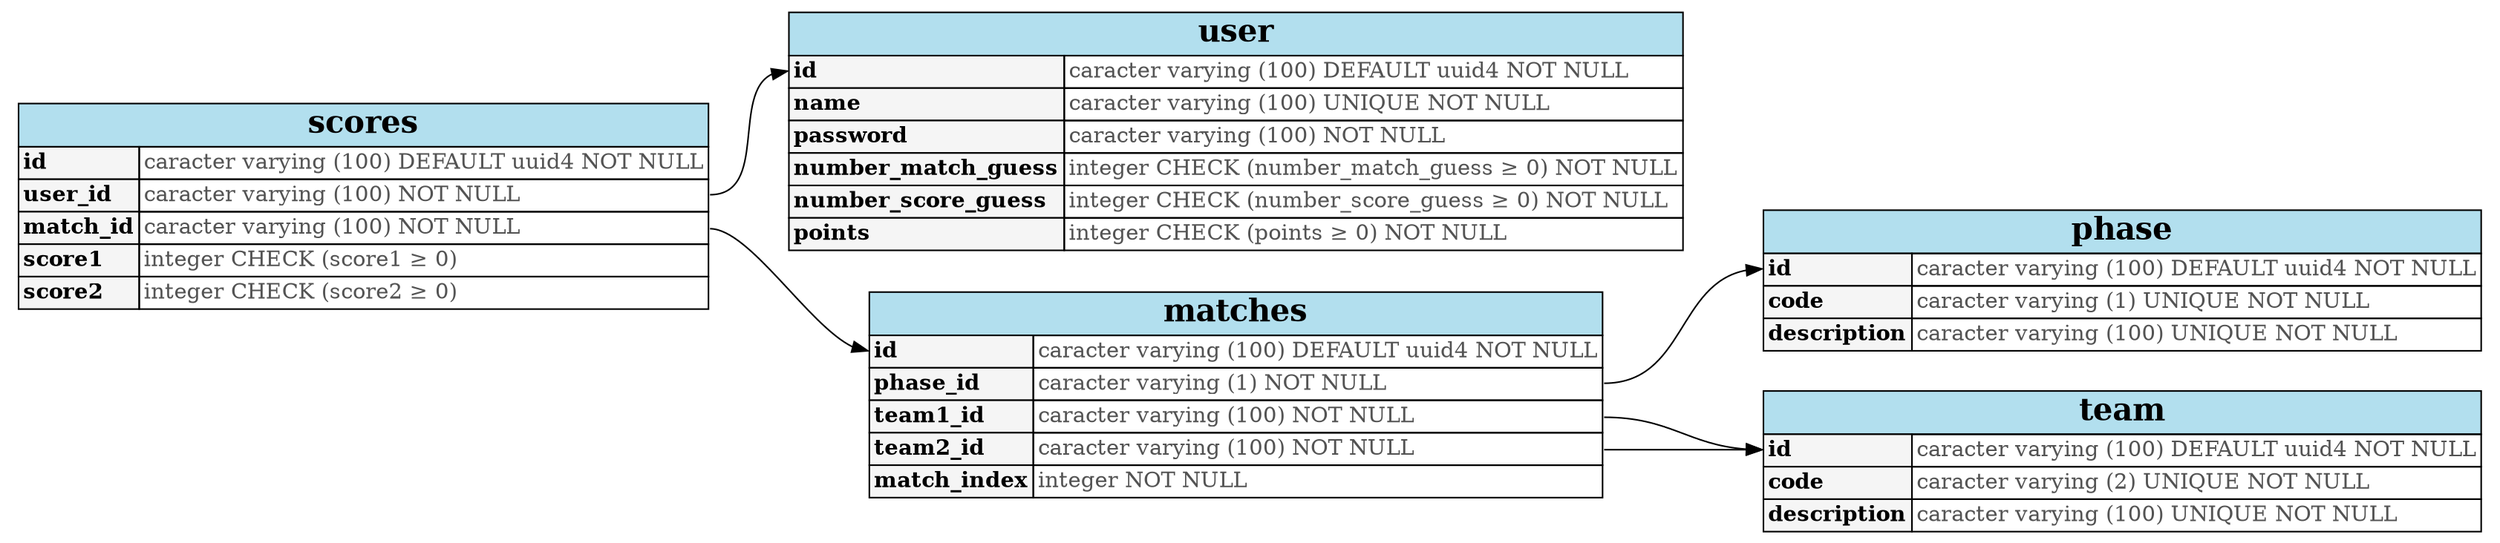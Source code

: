 digraph G {
    graph[rankdir="LR"];

    user[
    shape=none
    label=<
      <table border="0" cellspacing="0" cellborder="1">
        <tr><td bgcolor="lightblue2" colspan="2"><font face="Times-bold" point-size="20">user</font></td></tr>
        <tr><td bgcolor="grey96" align="left" port="id_left"><font face="Times-bold">id</font></td><td align="left"><font color="#535353">caracter varying (100) DEFAULT uuid4 NOT NULL</font></td></tr>
        <tr><td bgcolor="grey96" align="left"><font face="Times-bold">name</font></td><td align="left"><font color="#535353">caracter varying (100) UNIQUE NOT NULL</font></td></tr>
        <tr><td bgcolor="grey96" align="left"><font face="Times-bold">password</font></td><td align="left"><font color="#535353">caracter varying (100) NOT NULL</font></td></tr>
        <tr><td bgcolor="grey96" align="left"><font face="Times-bold">number_match_guess</font></td><td align="left"><font color="#535353">integer CHECK (number_match_guess &ge; 0) NOT NULL</font></td></tr>
        <tr><td bgcolor="grey96" align="left"><font face="Times-bold">number_score_guess</font></td><td align="left"><font color="#535353">integer CHECK (number_score_guess &ge; 0) NOT NULL</font></td></tr>
        <tr><td bgcolor="grey96" align="left"><font face="Times-bold">points</font></td><td align="left"><font color="#535353">integer CHECK (points &ge; 0) NOT NULL</font></td></tr>
      </table>
    >];

    matches[
    shape=none
    label=<
      <table border="0" cellspacing="0" cellborder="1">
        <tr><td bgcolor="lightblue2" colspan="2"><font face="Times-bold" point-size="20">matches</font></td></tr>
        <tr><td bgcolor="grey96" align="left" port="id"><font face="Times-bold">id</font></td><td align="left" port="id_right"><font color="#535353">caracter varying (100) DEFAULT uuid4 NOT NULL</font></td></tr>
        <tr><td bgcolor="grey96" align="left" port="phase_id"><font face="Times-bold">phase_id</font></td><td align="left" port="phase_id_right"><font color="#535353">caracter varying (1) NOT NULL</font></td></tr>
        <tr><td bgcolor="grey96" align="left" port="team1_id"><font face="Times-bold">team1_id</font></td><td align="left" port="team1_id_right"><font color="#535353">caracter varying (100) NOT NULL</font></td></tr>
        <tr><td bgcolor="grey96" align="left" port="team2_id"><font face="Times-bold">team2_id</font></td><td align="left" port="team2_id_right"><font color="#535353">caracter varying (100) NOT NULL</font></td></tr>
        <tr><td bgcolor="grey96" align="left" port="match_index"><font face="Times-bold">match_index</font></td><td align="left" port="match_index_right"><font color="#535353">integer NOT NULL</font></td></tr>
      </table>
    >];

    scores[
    shape=none
    label=<
      <table border="0" cellspacing="0" cellborder="1">
        <tr><td bgcolor="lightblue2" colspan="2"><font face="Times-bold" point-size="20">scores</font></td></tr>
        <tr><td bgcolor="grey96" align="left" port="id"><font face="Times-bold">id</font></td><td align="left" port="id_right"><font color="#535353">caracter varying (100) DEFAULT uuid4 NOT NULL</font></td></tr>
        <tr><td bgcolor="grey96" align="left" port="user_id"><font face="Times-bold">user_id</font></td><td align="left" port="user_id_right"><font color="#535353">caracter varying (100) NOT NULL</font></td></tr>
        <tr><td bgcolor="grey96" align="left" port="match_id"><font face="Times-bold">match_id</font></td><td align="left" port="match_id_right"><font color="#535353">caracter varying (100) NOT NULL</font></td></tr>
        <tr><td bgcolor="grey96" align="left" port="score1"><font face="Times-bold">score1</font></td><td align="left" port="score1_right"><font color="#535353">integer CHECK (score1 &ge; 0)</font></td></tr>
        <tr><td bgcolor="grey96" align="left" port="score2"><font face="Times-bold">score2</font></td><td align="left" port="score2_right"><font color="#535353">integer CHECK (score2 &ge; 0)</font></td></tr>
      </table>
    >];

    team[
      shape=none
      label=<
        <table border="0" cellspacing="0" cellborder="1">
          <tr><td bgcolor="lightblue2" colspan="2"><font face="Times-bold" point-size="20">team</font></td></tr>
          <tr><td bgcolor="grey96" align="left" port="id"><font face="Times-bold">id</font></td><td align="left" port="id_right"><font color="#535353">caracter varying (100) DEFAULT uuid4 NOT NULL</font></td></tr>
          <tr><td bgcolor="grey96" align="left" port="code_id"><font face="Times-bold">code</font></td><td align="left" port="user_id_right"><font color="#535353">caracter varying (2) UNIQUE NOT NULL</font></td></tr>
          <tr><td bgcolor="grey96" align="left" port="description_id"><font face="Times-bold">description</font></td><td align="left" port="user_id_right"><font color="#535353">caracter varying (100) UNIQUE NOT NULL</font></td></tr>
        </table>
      >
    ];

    phase[
      shape=none
      label=<
        <table border="0" cellspacing="0" cellborder="1">
          <tr><td bgcolor="lightblue2" colspan="2"><font face="Times-bold" point-size="20">phase</font></td></tr>
          <tr><td bgcolor="grey96" align="left" port="id"><font face="Times-bold">id</font></td><td align="left" port="id_right"><font color="#535353">caracter varying (100) DEFAULT uuid4 NOT NULL</font></td></tr>
          <tr><td bgcolor="grey96" align="left" port="group_id"><font face="Times-bold">code</font></td><td align="left" port="group_id_right"><font color="#535353">caracter varying (1) UNIQUE NOT NULL</font></td></tr>
          <tr><td bgcolor="grey96" align="left" port="group_id"><font face="Times-bold">description</font></td><td align="left" port="group_id_right"><font color="#535353">caracter varying (100) UNIQUE NOT NULL</font></td></tr>
        </table>
      >
    ];

    "scores":user_id_right -> "user":id_left
    "scores":match_id_right -> "matches":id
    "matches":team1_id_right -> "team":id
    "matches":team2_id_right -> "team":id

    "matches":phase_id_right -> "phase":id
}
